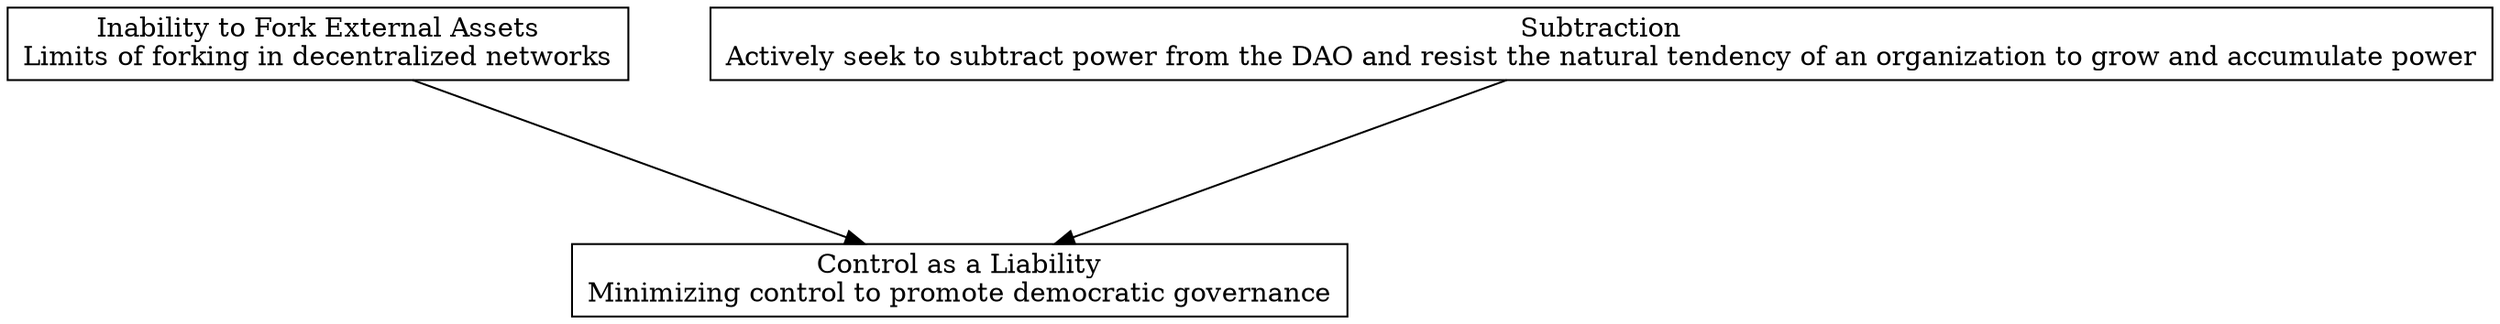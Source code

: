 digraph "" {
	graph [nodesep=0.6,
		rankdir=TB,
		ranksep=1.2
	];
	node [label="\N",
		shape=box
	];
	"Control as a Liability"	[label="Control as a Liability\nMinimizing control to promote democratic governance"];
	"Inability to Fork External Assets"	[label="Inability to Fork External Assets\nLimits of forking in decentralized networks"];
	"Inability to Fork External Assets" -> "Control as a Liability";
	Subtraction	[label="Subtraction\nActively seek to subtract power from the DAO and resist the natural tendency of an organization to grow and accumulate \
power"];
	Subtraction -> "Control as a Liability";
}
